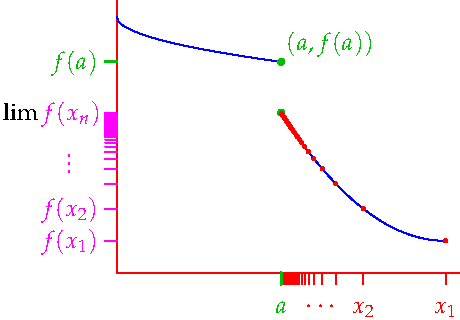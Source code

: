 settings.tex="pdflatex";

texpreamble("\usepackage{amsmath}
\usepackage{amsthm,amssymb}
\usepackage{mathpazo}
\usepackage[svgnames]{xcolor}
");
import graph;

size(230,160,IgnoreAspect);

dotfactor=7;

real m=0;
real c=2;
real M=4;
real sh=0.03;

real f(real x){return 8-sqrt(x);}
real g(real x){return 1+(x-4)^2;}

draw(graph(f,m,c),blue);
draw(graph(g,c+sh,M),blue);
//dotfactor=10;
dot((c,g(c)),heavygreen,NoFill);
dot("$(a,f(a))$",(c,f(c)),NE,heavygreen);


int n=50;
for(int i=1; i<=n; ++i){
	if(i<3){xtick(Label("$x_{"+(string) i+"}$",align=S),c+2/i,S,red);}
	if(i>=3){xtick(c+2/i,S,red);}
	xtick(c+2/(5i),S,red);
	dot((c+2/i,g(c+2/i)),linewidth(2)+red);
	dot((c+2/(5i),g(c+2/(5i))),linewidth(2)+red);
	if(i<3){ytick(Label("$f(x_{"+(string) i+"})$",align=W),g(c+2/i),W,magenta);}
	if(i>=3){ytick(g(c+2/i),W,magenta);}
	ytick(g(c+2/(8i)),W,magenta);
	}

labelx("$\cdots$",c+0.5,red,align=2.2S);
labely("$\vdots$",g(c)-1.4,magenta,align=6W);

labely(Label("$\lim \textcolor{Magenta}{f(x_{n})}$",align=W),g(c),2W);
ytick(Label("$f(a)$",align=W),f(c),W,heavygreen+linewidth(1));

xaxis(0,red);
yaxis(0,8.5,red);
xtick(Label("$a$",align=S),c,S,heavygreen+linewidth(1));

